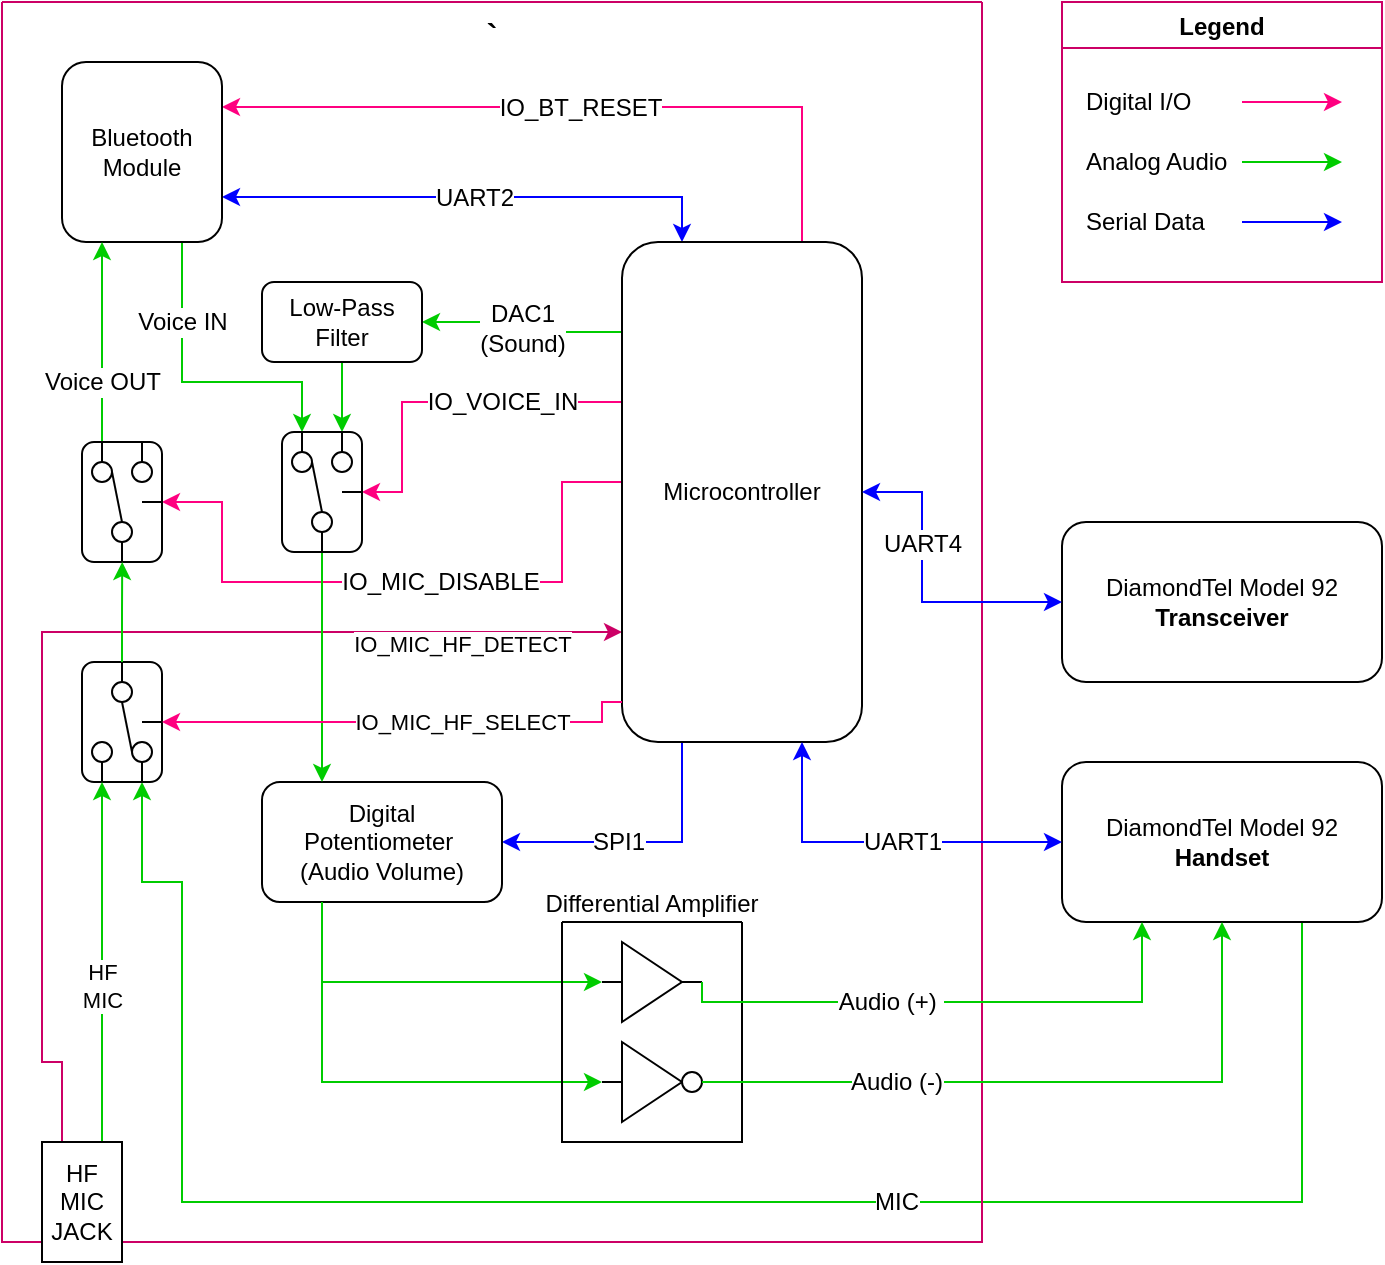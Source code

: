 <mxfile version="20.8.16" type="device"><diagram id="cRSakBLG42MdVwAODScS" name="Page-1"><mxGraphModel dx="751" dy="658" grid="1" gridSize="10" guides="1" tooltips="1" connect="1" arrows="1" fold="1" page="1" pageScale="1" pageWidth="850" pageHeight="1100" math="0" shadow="0"><root><mxCell id="0"/><mxCell id="1" parent="0"/><mxCell id="DBUQ4ZehcN4Erh0TJa4N-113" value="MIC" style="edgeStyle=orthogonalEdgeStyle;rounded=0;orthogonalLoop=1;jettySize=auto;html=1;strokeColor=#00CC00;fontSize=12;exitX=0.75;exitY=1;exitDx=0;exitDy=0;entryX=0.75;entryY=1;entryDx=0;entryDy=0;entryPerimeter=0;" parent="1" source="DBUQ4ZehcN4Erh0TJa4N-2" target="efG7gWJt_tCW50diNn09-2" edge="1"><mxGeometry x="-0.261" relative="1" as="geometry"><mxPoint x="100" y="490" as="targetPoint"/><Array as="points"><mxPoint x="690" y="640"/><mxPoint x="130" y="640"/><mxPoint x="130" y="480"/><mxPoint x="110" y="480"/></Array><mxPoint as="offset"/><mxPoint x="120" y="730" as="sourcePoint"/></mxGeometry></mxCell><mxCell id="DBUQ4ZehcN4Erh0TJa4N-2" value="DiamondTel Model 92&lt;br&gt;&lt;b&gt;Handset&lt;/b&gt;" style="rounded=1;whiteSpace=wrap;html=1;" parent="1" vertex="1"><mxGeometry x="570" y="420" width="160" height="80" as="geometry"/></mxCell><mxCell id="DBUQ4ZehcN4Erh0TJa4N-9" value="`" style="swimlane;startSize=0;verticalAlign=top;fontSize=16;collapsible=0;strokeColor=#CC0066;" parent="1" vertex="1"><mxGeometry x="40" y="40" width="490" height="620" as="geometry"><mxRectangle x="70" y="160" width="50" height="40" as="alternateBounds"/></mxGeometry></mxCell><mxCell id="DBUQ4ZehcN4Erh0TJa4N-114" value="DAC1&lt;br&gt;(Sound)" style="edgeStyle=orthogonalEdgeStyle;rounded=0;orthogonalLoop=1;jettySize=auto;html=1;strokeColor=#00CC00;entryX=1;entryY=0.5;entryDx=0;entryDy=0;exitX=0;exitY=0.18;exitDx=0;exitDy=0;fontSize=12;exitPerimeter=0;" parent="DBUQ4ZehcN4Erh0TJa4N-9" source="DBUQ4ZehcN4Erh0TJa4N-1" target="DBUQ4ZehcN4Erh0TJa4N-39" edge="1"><mxGeometry relative="1" as="geometry"><mxPoint x="360" y="325" as="targetPoint"/></mxGeometry></mxCell><mxCell id="TEhFNw4gtQW-xVYE_siT-99" value="IO_MIC_DISABLE" style="edgeStyle=orthogonalEdgeStyle;rounded=0;orthogonalLoop=1;jettySize=auto;html=1;exitX=0;exitY=0.48;exitDx=0;exitDy=0;entryX=1;entryY=0.5;entryDx=0;entryDy=0;entryPerimeter=0;strokeColor=#FF0080;fontSize=12;exitPerimeter=0;" parent="DBUQ4ZehcN4Erh0TJa4N-9" source="DBUQ4ZehcN4Erh0TJa4N-1" target="TEhFNw4gtQW-xVYE_siT-72" edge="1"><mxGeometry x="-0.118" relative="1" as="geometry"><Array as="points"><mxPoint x="280" y="240"/><mxPoint x="280" y="290"/><mxPoint x="110" y="290"/><mxPoint x="110" y="250"/></Array><mxPoint as="offset"/></mxGeometry></mxCell><mxCell id="TEhFNw4gtQW-xVYE_siT-102" value="IO_VOICE_IN" style="edgeStyle=orthogonalEdgeStyle;rounded=0;orthogonalLoop=1;jettySize=auto;html=1;exitX=0;exitY=0.32;exitDx=0;exitDy=0;entryX=1;entryY=0.5;entryDx=0;entryDy=0;entryPerimeter=0;strokeColor=#FF0080;fontSize=12;exitPerimeter=0;" parent="DBUQ4ZehcN4Erh0TJa4N-9" source="DBUQ4ZehcN4Erh0TJa4N-1" target="TEhFNw4gtQW-xVYE_siT-83" edge="1"><mxGeometry x="-0.314" relative="1" as="geometry"><Array as="points"><mxPoint x="200" y="200"/><mxPoint x="200" y="245"/></Array><mxPoint as="offset"/></mxGeometry></mxCell><mxCell id="TEhFNw4gtQW-xVYE_siT-104" value="SPI1" style="edgeStyle=orthogonalEdgeStyle;rounded=0;orthogonalLoop=1;jettySize=auto;html=1;exitX=0.25;exitY=1;exitDx=0;exitDy=0;entryX=1;entryY=0.5;entryDx=0;entryDy=0;strokeColor=#0000FF;startArrow=none;startFill=0;fontSize=12;" parent="DBUQ4ZehcN4Erh0TJa4N-9" source="DBUQ4ZehcN4Erh0TJa4N-1" target="DBUQ4ZehcN4Erh0TJa4N-6" edge="1"><mxGeometry x="0.177" relative="1" as="geometry"><Array as="points"><mxPoint x="340" y="420"/></Array><mxPoint as="offset"/></mxGeometry></mxCell><mxCell id="TEhFNw4gtQW-xVYE_siT-106" value="UART2" style="edgeStyle=orthogonalEdgeStyle;rounded=0;orthogonalLoop=1;jettySize=auto;html=1;exitX=0.25;exitY=0;exitDx=0;exitDy=0;entryX=1;entryY=0.75;entryDx=0;entryDy=0;strokeColor=#0000FF;startArrow=classic;startFill=1;fontSize=12;" parent="DBUQ4ZehcN4Erh0TJa4N-9" source="DBUQ4ZehcN4Erh0TJa4N-1" target="DBUQ4ZehcN4Erh0TJa4N-7" edge="1"><mxGeometry relative="1" as="geometry"/></mxCell><mxCell id="TEhFNw4gtQW-xVYE_siT-108" value="IO_BT_RESET" style="edgeStyle=orthogonalEdgeStyle;rounded=0;orthogonalLoop=1;jettySize=auto;html=1;exitX=0.75;exitY=0;exitDx=0;exitDy=0;entryX=1;entryY=0.25;entryDx=0;entryDy=0;strokeColor=#FF0080;startArrow=none;startFill=0;fontSize=12;" parent="DBUQ4ZehcN4Erh0TJa4N-9" source="DBUQ4ZehcN4Erh0TJa4N-1" target="DBUQ4ZehcN4Erh0TJa4N-7" edge="1"><mxGeometry relative="1" as="geometry"/></mxCell><mxCell id="efG7gWJt_tCW50diNn09-21" style="edgeStyle=orthogonalEdgeStyle;rounded=0;orthogonalLoop=1;jettySize=auto;html=1;exitX=0.25;exitY=0;exitDx=0;exitDy=0;entryX=0;entryY=0.78;entryDx=0;entryDy=0;strokeColor=#CC0066;entryPerimeter=0;" parent="DBUQ4ZehcN4Erh0TJa4N-9" source="efG7gWJt_tCW50diNn09-11" target="DBUQ4ZehcN4Erh0TJa4N-1" edge="1"><mxGeometry relative="1" as="geometry"><Array as="points"><mxPoint x="30" y="530"/><mxPoint x="20" y="530"/><mxPoint x="20" y="315"/></Array></mxGeometry></mxCell><mxCell id="efG7gWJt_tCW50diNn09-22" value="IO_MIC_HF_DETECT" style="edgeLabel;html=1;align=center;verticalAlign=middle;resizable=0;points=[];" parent="efG7gWJt_tCW50diNn09-21" vertex="1" connectable="0"><mxGeometry x="-0.713" y="-1" relative="1" as="geometry"><mxPoint x="209" y="-180" as="offset"/></mxGeometry></mxCell><mxCell id="DBUQ4ZehcN4Erh0TJa4N-1" value="Microcontroller" style="rounded=1;whiteSpace=wrap;html=1;points=[[0,0,0,0,0],[0,0.18,0,0,0],[0,0.32,0,0,0],[0,0.48,0,0,0],[0,0.64,0,0,0],[0,0.78,0,0,0],[0,0.92,0,0,0],[0.25,0,0,0,0],[0.25,1,0,0,0],[0.5,0,0,0,0],[0.5,1,0,0,0],[0.75,0,0,0,0],[0.75,1,0,0,0],[1,0,0,0,0],[1,0.25,0,0,0],[1,0.5,0,0,0],[1,0.75,0,0,0],[1,1,0,0,0]];" parent="DBUQ4ZehcN4Erh0TJa4N-9" vertex="1"><mxGeometry x="310" y="120" width="120" height="250" as="geometry"/></mxCell><mxCell id="DBUQ4ZehcN4Erh0TJa4N-116" value="Voice IN" style="edgeStyle=orthogonalEdgeStyle;rounded=0;orthogonalLoop=1;jettySize=auto;html=1;strokeColor=#00CC00;entryX=0.25;entryY=0;entryDx=0;entryDy=0;entryPerimeter=0;exitX=0.75;exitY=1;exitDx=0;exitDy=0;fontSize=12;" parent="DBUQ4ZehcN4Erh0TJa4N-9" source="DBUQ4ZehcN4Erh0TJa4N-7" target="TEhFNw4gtQW-xVYE_siT-83" edge="1"><mxGeometry x="-0.484" relative="1" as="geometry"><mxPoint x="150" y="320" as="targetPoint"/><Array as="points"><mxPoint x="90" y="190"/><mxPoint x="150" y="190"/></Array><mxPoint as="offset"/></mxGeometry></mxCell><mxCell id="DBUQ4ZehcN4Erh0TJa4N-7" value="Bluetooth&lt;br&gt;Module" style="rounded=1;whiteSpace=wrap;html=1;" parent="DBUQ4ZehcN4Erh0TJa4N-9" vertex="1"><mxGeometry x="30" y="30" width="80" height="90" as="geometry"/></mxCell><mxCell id="DBUQ4ZehcN4Erh0TJa4N-6" value="Digital&lt;br&gt;Potentiometer&amp;nbsp;&lt;br&gt;(Audio Volume)" style="rounded=1;whiteSpace=wrap;html=1;" parent="DBUQ4ZehcN4Erh0TJa4N-9" vertex="1"><mxGeometry x="130" y="390" width="120" height="60" as="geometry"/></mxCell><mxCell id="DBUQ4ZehcN4Erh0TJa4N-115" value="" style="edgeStyle=orthogonalEdgeStyle;rounded=0;orthogonalLoop=1;jettySize=auto;html=1;strokeColor=#00CC00;entryX=0.75;entryY=0;entryDx=0;entryDy=0;entryPerimeter=0;" parent="DBUQ4ZehcN4Erh0TJa4N-9" source="DBUQ4ZehcN4Erh0TJa4N-39" target="TEhFNw4gtQW-xVYE_siT-83" edge="1"><mxGeometry relative="1" as="geometry"><mxPoint x="170" y="320" as="targetPoint"/></mxGeometry></mxCell><mxCell id="DBUQ4ZehcN4Erh0TJa4N-39" value="Low-Pass&lt;br&gt;Filter" style="rounded=1;whiteSpace=wrap;html=1;" parent="DBUQ4ZehcN4Erh0TJa4N-9" vertex="1"><mxGeometry x="130" y="140" width="80" height="40" as="geometry"/></mxCell><mxCell id="DBUQ4ZehcN4Erh0TJa4N-82" style="edgeStyle=orthogonalEdgeStyle;rounded=0;orthogonalLoop=1;jettySize=auto;html=1;entryX=0.25;entryY=0;entryDx=0;entryDy=0;strokeColor=#00CC00;exitX=0.5;exitY=1;exitDx=0;exitDy=0;exitPerimeter=0;" parent="DBUQ4ZehcN4Erh0TJa4N-9" source="TEhFNw4gtQW-xVYE_siT-83" target="DBUQ4ZehcN4Erh0TJa4N-6" edge="1"><mxGeometry relative="1" as="geometry"><mxPoint x="160" y="390" as="sourcePoint"/></mxGeometry></mxCell><mxCell id="TEhFNw4gtQW-xVYE_siT-82" value="" style="group" parent="DBUQ4ZehcN4Erh0TJa4N-9" vertex="1" connectable="0"><mxGeometry x="140" y="215" width="40" height="60" as="geometry"/></mxCell><mxCell id="TEhFNw4gtQW-xVYE_siT-83" value="" style="rounded=1;whiteSpace=wrap;html=1;container=0;points=[[0.25,0,0,0,0],[0.5,1,0,0,0],[0.75,0,0,0,0],[1,0.5,0,0,0]];dropTarget=1;collapsible=0;movable=1;resizable=0;" parent="TEhFNw4gtQW-xVYE_siT-82" vertex="1"><mxGeometry width="40" height="60" as="geometry"/></mxCell><mxCell id="TEhFNw4gtQW-xVYE_siT-84" value="" style="ellipse;whiteSpace=wrap;html=1;aspect=fixed;container=0;connectable=1;allowArrows=0;deletable=0;cloneable=0;rotatable=1;movable=0;resizable=1;autosize=1;editable=1;" parent="TEhFNw4gtQW-xVYE_siT-82" vertex="1"><mxGeometry x="5" y="10" width="10" height="10" as="geometry"/></mxCell><mxCell id="TEhFNw4gtQW-xVYE_siT-85" value="" style="ellipse;whiteSpace=wrap;html=1;aspect=fixed;container=0;connectable=1;allowArrows=0;deletable=0;cloneable=0;rotatable=1;movable=0;resizable=1;autosize=1;editable=1;" parent="TEhFNw4gtQW-xVYE_siT-82" vertex="1"><mxGeometry x="25" y="10" width="10" height="10" as="geometry"/></mxCell><mxCell id="TEhFNw4gtQW-xVYE_siT-86" value="" style="ellipse;whiteSpace=wrap;html=1;aspect=fixed;container=0;connectable=1;allowArrows=0;deletable=0;cloneable=0;rotatable=1;movable=0;resizable=1;autosize=1;editable=1;" parent="TEhFNw4gtQW-xVYE_siT-82" vertex="1"><mxGeometry x="15" y="40" width="10" height="10" as="geometry"/></mxCell><mxCell id="TEhFNw4gtQW-xVYE_siT-87" value="" style="endArrow=none;html=1;rounded=0;exitX=0.5;exitY=0;exitDx=0;exitDy=0;movable=0;cloneable=0;deletable=0;bendable=0;anchorPointDirection=1;entryX=0.5;entryY=0;entryDx=0;entryDy=0;resizable=1;rotatable=1;editable=1;connectable=1;" parent="TEhFNw4gtQW-xVYE_siT-82" target="TEhFNw4gtQW-xVYE_siT-85" edge="1"><mxGeometry width="50" height="50" relative="1" as="geometry"><mxPoint x="30" as="sourcePoint"/><mxPoint x="-25" y="55" as="targetPoint"/></mxGeometry></mxCell><mxCell id="TEhFNw4gtQW-xVYE_siT-88" value="" style="endArrow=none;html=1;rounded=0;entryX=0.5;entryY=1;entryDx=0;entryDy=0;movable=0;cloneable=0;deletable=0;bendable=0;anchorPointDirection=1;exitX=0.5;exitY=1;exitDx=0;exitDy=0;resizable=1;rotatable=1;editable=1;connectable=1;" parent="TEhFNw4gtQW-xVYE_siT-82" target="TEhFNw4gtQW-xVYE_siT-86" edge="1"><mxGeometry width="50" height="50" relative="1" as="geometry"><mxPoint x="20" y="60" as="sourcePoint"/><mxPoint x="35" y="20" as="targetPoint"/></mxGeometry></mxCell><mxCell id="TEhFNw4gtQW-xVYE_siT-89" value="" style="endArrow=none;html=1;rounded=0;entryX=0.5;entryY=0;entryDx=0;entryDy=0;movable=0;cloneable=0;deletable=0;bendable=0;anchorPointDirection=1;resizable=1;rotatable=1;editable=1;connectable=1;" parent="TEhFNw4gtQW-xVYE_siT-82" target="TEhFNw4gtQW-xVYE_siT-84" edge="1"><mxGeometry width="50" height="50" relative="1" as="geometry"><mxPoint x="10" as="sourcePoint"/><mxPoint x="20" y="30" as="targetPoint"/></mxGeometry></mxCell><mxCell id="TEhFNw4gtQW-xVYE_siT-90" value="" style="endArrow=none;html=1;rounded=0;exitX=0.5;exitY=0;exitDx=0;exitDy=0;entryX=1;entryY=0.5;entryDx=0;entryDy=0;movable=0;deletable=0;bendable=0;anchorPointDirection=1;resizable=1;rotatable=1;editable=1;connectable=1;cloneable=0;" parent="TEhFNw4gtQW-xVYE_siT-82" source="TEhFNw4gtQW-xVYE_siT-86" target="TEhFNw4gtQW-xVYE_siT-84" edge="1"><mxGeometry width="50" height="50" relative="1" as="geometry"><mxPoint x="-30" y="50" as="sourcePoint"/><mxPoint x="25" y="10" as="targetPoint"/></mxGeometry></mxCell><mxCell id="TEhFNw4gtQW-xVYE_siT-91" value="" style="endArrow=none;html=1;rounded=0;exitX=1;exitY=0.5;exitDx=0;exitDy=0;exitPerimeter=0;movable=0;deletable=0;bendable=0;anchorPointDirection=1;resizable=1;rotatable=1;editable=1;connectable=1;cloneable=0;" parent="TEhFNw4gtQW-xVYE_siT-82" edge="1"><mxGeometry width="50" height="50" relative="1" as="geometry"><mxPoint x="40" y="30" as="sourcePoint"/><mxPoint x="30" y="30" as="targetPoint"/></mxGeometry></mxCell><mxCell id="TEhFNw4gtQW-xVYE_siT-113" value="Voice OUT" style="edgeStyle=orthogonalEdgeStyle;rounded=0;orthogonalLoop=1;jettySize=auto;html=1;exitX=0.25;exitY=0;exitDx=0;exitDy=0;exitPerimeter=0;entryX=0.25;entryY=1;entryDx=0;entryDy=0;strokeColor=#00CC00;fontSize=12;startArrow=none;startFill=0;" parent="DBUQ4ZehcN4Erh0TJa4N-9" source="TEhFNw4gtQW-xVYE_siT-72" target="DBUQ4ZehcN4Erh0TJa4N-7" edge="1"><mxGeometry x="-0.4" relative="1" as="geometry"><Array as="points"><mxPoint x="50" y="170"/><mxPoint x="50" y="170"/></Array><mxPoint as="offset"/></mxGeometry></mxCell><mxCell id="9m9z6D8LQa2k0snQ5d-l-14" value="" style="edgeStyle=segmentEdgeStyle;endArrow=classic;html=1;rounded=0;strokeColor=#00CC00;fillColor=#0000FF;entryX=0;entryY=0.5;entryDx=0;entryDy=0;" parent="DBUQ4ZehcN4Erh0TJa4N-9" target="9m9z6D8LQa2k0snQ5d-l-10" edge="1"><mxGeometry width="50" height="50" relative="1" as="geometry"><mxPoint x="160" y="450" as="sourcePoint"/><mxPoint x="150" y="460" as="targetPoint"/><Array as="points"><mxPoint x="160" y="450"/><mxPoint x="160" y="490"/></Array></mxGeometry></mxCell><mxCell id="9m9z6D8LQa2k0snQ5d-l-15" value="" style="edgeStyle=segmentEdgeStyle;endArrow=classic;html=1;rounded=0;strokeColor=#00CC00;fillColor=#0000FF;entryX=0;entryY=0.5;entryDx=0;entryDy=0;exitX=0.25;exitY=1;exitDx=0;exitDy=0;" parent="DBUQ4ZehcN4Erh0TJa4N-9" source="DBUQ4ZehcN4Erh0TJa4N-6" target="9m9z6D8LQa2k0snQ5d-l-11" edge="1"><mxGeometry width="50" height="50" relative="1" as="geometry"><mxPoint x="120" y="540" as="sourcePoint"/><mxPoint x="170" y="490" as="targetPoint"/><Array as="points"><mxPoint x="160" y="540"/></Array></mxGeometry></mxCell><mxCell id="YMInkfh5yUJ_Q9oOhVVc-1" value="Differential Amplifier" style="swimlane;startSize=0;collapsible=0;verticalAlign=bottom;fontStyle=0" parent="DBUQ4ZehcN4Erh0TJa4N-9" vertex="1"><mxGeometry x="280" y="460" width="90" height="110" as="geometry"/></mxCell><mxCell id="9m9z6D8LQa2k0snQ5d-l-10" value="" style="verticalLabelPosition=bottom;shadow=0;dashed=0;align=center;html=1;verticalAlign=top;shape=mxgraph.electrical.logic_gates.buffer2;strokeColor=#000000;" parent="YMInkfh5yUJ_Q9oOhVVc-1" vertex="1"><mxGeometry x="20" y="10" width="50" height="40" as="geometry"/></mxCell><mxCell id="9m9z6D8LQa2k0snQ5d-l-11" value="" style="verticalLabelPosition=bottom;shadow=0;dashed=0;align=center;html=1;verticalAlign=top;shape=mxgraph.electrical.logic_gates.buffer2;strokeColor=#000000;" parent="YMInkfh5yUJ_Q9oOhVVc-1" vertex="1"><mxGeometry x="20" y="60" width="50" height="40" as="geometry"/></mxCell><mxCell id="9m9z6D8LQa2k0snQ5d-l-16" value="" style="ellipse;whiteSpace=wrap;html=1;aspect=fixed;strokeColor=#000000;" parent="YMInkfh5yUJ_Q9oOhVVc-1" vertex="1"><mxGeometry x="60" y="75" width="10" height="10" as="geometry"/></mxCell><mxCell id="TEhFNw4gtQW-xVYE_siT-71" value="" style="group" parent="DBUQ4ZehcN4Erh0TJa4N-9" vertex="1" connectable="0"><mxGeometry x="40" y="220" width="40" height="60" as="geometry"/></mxCell><mxCell id="TEhFNw4gtQW-xVYE_siT-72" value="" style="rounded=1;whiteSpace=wrap;html=1;container=0;points=[[0.25,0,0,0,0],[0.5,1,0,0,0],[0.75,0,0,0,0],[1,0.5,0,0,0]];dropTarget=1;collapsible=0;movable=1;resizable=0;" parent="TEhFNw4gtQW-xVYE_siT-71" vertex="1"><mxGeometry width="40" height="60" as="geometry"/></mxCell><mxCell id="TEhFNw4gtQW-xVYE_siT-73" value="" style="ellipse;whiteSpace=wrap;html=1;aspect=fixed;container=0;connectable=1;allowArrows=0;deletable=0;cloneable=0;rotatable=1;movable=0;resizable=1;autosize=1;editable=1;" parent="TEhFNw4gtQW-xVYE_siT-71" vertex="1"><mxGeometry x="5" y="10" width="10" height="10" as="geometry"/></mxCell><mxCell id="TEhFNw4gtQW-xVYE_siT-74" value="" style="ellipse;whiteSpace=wrap;html=1;aspect=fixed;container=0;connectable=1;allowArrows=0;deletable=0;cloneable=0;rotatable=1;movable=0;resizable=1;autosize=1;editable=1;" parent="TEhFNw4gtQW-xVYE_siT-71" vertex="1"><mxGeometry x="25" y="10" width="10" height="10" as="geometry"/></mxCell><mxCell id="TEhFNw4gtQW-xVYE_siT-75" value="" style="ellipse;whiteSpace=wrap;html=1;aspect=fixed;container=0;connectable=1;allowArrows=0;deletable=0;cloneable=0;rotatable=1;movable=0;resizable=1;autosize=1;editable=1;" parent="TEhFNw4gtQW-xVYE_siT-71" vertex="1"><mxGeometry x="15" y="40" width="10" height="10" as="geometry"/></mxCell><mxCell id="TEhFNw4gtQW-xVYE_siT-76" value="" style="endArrow=none;html=1;rounded=0;exitX=0.5;exitY=0;exitDx=0;exitDy=0;movable=0;cloneable=0;deletable=0;bendable=0;anchorPointDirection=1;entryX=0.5;entryY=0;entryDx=0;entryDy=0;resizable=1;rotatable=1;editable=1;connectable=1;" parent="TEhFNw4gtQW-xVYE_siT-71" target="TEhFNw4gtQW-xVYE_siT-74" edge="1"><mxGeometry width="50" height="50" relative="1" as="geometry"><mxPoint x="30" as="sourcePoint"/><mxPoint x="-25" y="55" as="targetPoint"/></mxGeometry></mxCell><mxCell id="TEhFNw4gtQW-xVYE_siT-77" value="" style="endArrow=none;html=1;rounded=0;entryX=0.5;entryY=1;entryDx=0;entryDy=0;movable=0;cloneable=0;deletable=0;bendable=0;anchorPointDirection=1;exitX=0.5;exitY=1;exitDx=0;exitDy=0;resizable=1;rotatable=1;editable=1;connectable=1;" parent="TEhFNw4gtQW-xVYE_siT-71" target="TEhFNw4gtQW-xVYE_siT-75" edge="1"><mxGeometry width="50" height="50" relative="1" as="geometry"><mxPoint x="20" y="60" as="sourcePoint"/><mxPoint x="35" y="20" as="targetPoint"/></mxGeometry></mxCell><mxCell id="TEhFNw4gtQW-xVYE_siT-78" value="" style="endArrow=none;html=1;rounded=0;entryX=0.5;entryY=0;entryDx=0;entryDy=0;movable=0;cloneable=0;deletable=0;bendable=0;anchorPointDirection=1;resizable=1;rotatable=1;editable=1;connectable=1;" parent="TEhFNw4gtQW-xVYE_siT-71" target="TEhFNw4gtQW-xVYE_siT-73" edge="1"><mxGeometry width="50" height="50" relative="1" as="geometry"><mxPoint x="10" as="sourcePoint"/><mxPoint x="20" y="30" as="targetPoint"/></mxGeometry></mxCell><mxCell id="TEhFNw4gtQW-xVYE_siT-79" value="" style="endArrow=none;html=1;rounded=0;exitX=0.5;exitY=0;exitDx=0;exitDy=0;entryX=1;entryY=0.5;entryDx=0;entryDy=0;movable=0;deletable=0;bendable=0;anchorPointDirection=1;resizable=1;rotatable=1;editable=1;connectable=1;cloneable=0;" parent="TEhFNw4gtQW-xVYE_siT-71" source="TEhFNw4gtQW-xVYE_siT-75" target="TEhFNw4gtQW-xVYE_siT-73" edge="1"><mxGeometry width="50" height="50" relative="1" as="geometry"><mxPoint x="-30" y="50" as="sourcePoint"/><mxPoint x="25" y="10" as="targetPoint"/></mxGeometry></mxCell><mxCell id="TEhFNw4gtQW-xVYE_siT-80" value="" style="endArrow=none;html=1;rounded=0;exitX=1;exitY=0.5;exitDx=0;exitDy=0;exitPerimeter=0;movable=0;deletable=0;bendable=0;anchorPointDirection=1;resizable=1;rotatable=1;editable=1;connectable=1;cloneable=0;" parent="TEhFNw4gtQW-xVYE_siT-71" edge="1"><mxGeometry width="50" height="50" relative="1" as="geometry"><mxPoint x="40" y="30" as="sourcePoint"/><mxPoint x="30" y="30" as="targetPoint"/></mxGeometry></mxCell><mxCell id="efG7gWJt_tCW50diNn09-1" value="" style="group;flipV=1;" parent="DBUQ4ZehcN4Erh0TJa4N-9" vertex="1" connectable="0"><mxGeometry x="40" y="330" width="40" height="60" as="geometry"/></mxCell><mxCell id="efG7gWJt_tCW50diNn09-2" value="" style="rounded=1;whiteSpace=wrap;html=1;container=0;points=[[0.25,1,0,0,0],[0.5,0,0,0,0],[0.75,1,0,0,0],[1,0.5,0,0,0]];dropTarget=1;collapsible=0;movable=1;resizable=0;" parent="efG7gWJt_tCW50diNn09-1" vertex="1"><mxGeometry width="40" height="60" as="geometry"/></mxCell><mxCell id="efG7gWJt_tCW50diNn09-3" value="" style="ellipse;whiteSpace=wrap;html=1;aspect=fixed;container=0;connectable=1;allowArrows=0;deletable=0;cloneable=0;rotatable=1;movable=0;resizable=1;autosize=1;editable=1;flipV=0;direction=east;" parent="efG7gWJt_tCW50diNn09-1" vertex="1"><mxGeometry x="5" y="40" width="10" height="10" as="geometry"/></mxCell><mxCell id="efG7gWJt_tCW50diNn09-4" value="" style="ellipse;whiteSpace=wrap;html=1;aspect=fixed;container=0;connectable=1;allowArrows=0;deletable=0;cloneable=0;rotatable=1;movable=0;resizable=1;autosize=1;editable=1;" parent="efG7gWJt_tCW50diNn09-1" vertex="1"><mxGeometry x="25" y="40" width="10" height="10" as="geometry"/></mxCell><mxCell id="efG7gWJt_tCW50diNn09-5" value="" style="ellipse;whiteSpace=wrap;html=1;aspect=fixed;container=0;connectable=1;allowArrows=0;deletable=0;cloneable=0;rotatable=1;movable=0;resizable=1;autosize=1;editable=1;flipV=0;direction=west;" parent="efG7gWJt_tCW50diNn09-1" vertex="1"><mxGeometry x="15" y="10" width="10" height="10" as="geometry"/></mxCell><mxCell id="efG7gWJt_tCW50diNn09-6" value="" style="endArrow=none;html=1;rounded=0;exitX=0.5;exitY=0;exitDx=0;exitDy=0;movable=0;cloneable=0;deletable=0;bendable=0;anchorPointDirection=1;resizable=1;rotatable=1;editable=1;connectable=1;" parent="efG7gWJt_tCW50diNn09-1" edge="1"><mxGeometry width="50" height="50" relative="1" as="geometry"><mxPoint x="30" y="60" as="sourcePoint"/><mxPoint x="30" y="50" as="targetPoint"/></mxGeometry></mxCell><mxCell id="efG7gWJt_tCW50diNn09-7" value="" style="endArrow=none;html=1;rounded=0;entryX=0.5;entryY=1;entryDx=0;entryDy=0;movable=0;cloneable=0;deletable=0;bendable=0;anchorPointDirection=1;exitX=0.5;exitY=1;exitDx=0;exitDy=0;resizable=1;rotatable=1;editable=1;connectable=1;" parent="efG7gWJt_tCW50diNn09-1" target="efG7gWJt_tCW50diNn09-5" edge="1"><mxGeometry width="50" height="50" relative="1" as="geometry"><mxPoint x="20" as="sourcePoint"/><mxPoint x="35" y="40" as="targetPoint"/></mxGeometry></mxCell><mxCell id="efG7gWJt_tCW50diNn09-8" value="" style="endArrow=none;html=1;rounded=0;movable=0;cloneable=0;deletable=0;bendable=0;anchorPointDirection=1;resizable=1;rotatable=1;editable=1;connectable=1;" parent="efG7gWJt_tCW50diNn09-1" edge="1"><mxGeometry width="50" height="50" relative="1" as="geometry"><mxPoint x="10" y="60" as="sourcePoint"/><mxPoint x="10" y="50" as="targetPoint"/></mxGeometry></mxCell><mxCell id="efG7gWJt_tCW50diNn09-9" value="" style="endArrow=none;html=1;rounded=0;exitX=0.5;exitY=0;exitDx=0;exitDy=0;entryX=0;entryY=0.5;entryDx=0;entryDy=0;movable=0;deletable=0;bendable=0;anchorPointDirection=1;resizable=1;rotatable=1;editable=1;connectable=1;cloneable=0;" parent="efG7gWJt_tCW50diNn09-1" source="efG7gWJt_tCW50diNn09-5" target="efG7gWJt_tCW50diNn09-4" edge="1"><mxGeometry width="50" height="50" relative="1" as="geometry"><mxPoint x="-30" y="10" as="sourcePoint"/><mxPoint x="25" y="50" as="targetPoint"/></mxGeometry></mxCell><mxCell id="efG7gWJt_tCW50diNn09-10" value="" style="endArrow=none;html=1;rounded=0;exitX=1;exitY=0.5;exitDx=0;exitDy=0;exitPerimeter=0;movable=0;deletable=0;bendable=0;anchorPointDirection=1;resizable=1;rotatable=1;editable=1;connectable=1;cloneable=0;" parent="efG7gWJt_tCW50diNn09-1" edge="1"><mxGeometry width="50" height="50" relative="1" as="geometry"><mxPoint x="40" y="30" as="sourcePoint"/><mxPoint x="30" y="30" as="targetPoint"/></mxGeometry></mxCell><mxCell id="efG7gWJt_tCW50diNn09-13" style="edgeStyle=orthogonalEdgeStyle;rounded=0;orthogonalLoop=1;jettySize=auto;html=1;exitX=0.75;exitY=0;exitDx=0;exitDy=0;entryX=0.25;entryY=1;entryDx=0;entryDy=0;entryPerimeter=0;strokeColor=#00CC00;" parent="DBUQ4ZehcN4Erh0TJa4N-9" source="efG7gWJt_tCW50diNn09-11" target="efG7gWJt_tCW50diNn09-2" edge="1"><mxGeometry relative="1" as="geometry"/></mxCell><mxCell id="efG7gWJt_tCW50diNn09-14" value="HF&lt;br&gt;MIC" style="edgeLabel;html=1;align=center;verticalAlign=middle;resizable=0;points=[];" parent="efG7gWJt_tCW50diNn09-13" vertex="1" connectable="0"><mxGeometry x="-0.133" relative="1" as="geometry"><mxPoint as="offset"/></mxGeometry></mxCell><mxCell id="efG7gWJt_tCW50diNn09-11" value="HF&lt;br&gt;MIC&lt;br&gt;JACK" style="rounded=0;whiteSpace=wrap;html=1;" parent="DBUQ4ZehcN4Erh0TJa4N-9" vertex="1"><mxGeometry x="20" y="570" width="40" height="60" as="geometry"/></mxCell><mxCell id="DBUQ4ZehcN4Erh0TJa4N-13" value="DiamondTel Model 92&lt;br&gt;&lt;b&gt;Transceiver&lt;/b&gt;" style="rounded=1;whiteSpace=wrap;html=1;" parent="1" vertex="1"><mxGeometry x="570" y="300" width="160" height="80" as="geometry"/></mxCell><mxCell id="TEhFNw4gtQW-xVYE_siT-105" value="UART1" style="edgeStyle=orthogonalEdgeStyle;rounded=0;orthogonalLoop=1;jettySize=auto;html=1;exitX=0.75;exitY=1;exitDx=0;exitDy=0;strokeColor=#0000FF;startArrow=classic;startFill=1;fontSize=12;entryX=0;entryY=0.5;entryDx=0;entryDy=0;" parent="1" source="DBUQ4ZehcN4Erh0TJa4N-1" target="DBUQ4ZehcN4Erh0TJa4N-2" edge="1"><mxGeometry x="0.111" relative="1" as="geometry"><Array as="points"><mxPoint x="440" y="460"/></Array><mxPoint as="offset"/><mxPoint x="370" y="660" as="targetPoint"/></mxGeometry></mxCell><mxCell id="TEhFNw4gtQW-xVYE_siT-107" value="UART4" style="edgeStyle=orthogonalEdgeStyle;rounded=0;orthogonalLoop=1;jettySize=auto;html=1;exitX=1;exitY=0.5;exitDx=0;exitDy=0;entryX=0;entryY=0.5;entryDx=0;entryDy=0;strokeColor=#0000FF;startArrow=classic;startFill=1;fontSize=12;" parent="1" source="DBUQ4ZehcN4Erh0TJa4N-1" target="DBUQ4ZehcN4Erh0TJa4N-13" edge="1"><mxGeometry x="-0.278" relative="1" as="geometry"><Array as="points"><mxPoint x="500" y="285"/><mxPoint x="500" y="340"/></Array><mxPoint as="offset"/></mxGeometry></mxCell><mxCell id="9m9z6D8LQa2k0snQ5d-l-1" value="Legend" style="swimlane;strokeColor=#CC0066;collapsible=0;" parent="1" vertex="1"><mxGeometry x="570" y="40" width="160" height="140" as="geometry"><mxRectangle x="540" y="40" width="80" height="30" as="alternateBounds"/></mxGeometry></mxCell><mxCell id="9m9z6D8LQa2k0snQ5d-l-2" value="Digital I/O" style="edgeStyle=segmentEdgeStyle;endArrow=classic;html=1;rounded=0;strokeColor=#FF0080;align=left;fontSize=12;" parent="9m9z6D8LQa2k0snQ5d-l-1" edge="1"><mxGeometry x="-1" y="-80" width="50" height="50" relative="1" as="geometry"><mxPoint x="90" y="50" as="sourcePoint"/><mxPoint x="140" y="50" as="targetPoint"/><Array as="points"><mxPoint x="140" y="50"/><mxPoint x="140" y="50"/></Array><mxPoint x="-80" y="-80" as="offset"/></mxGeometry></mxCell><mxCell id="9m9z6D8LQa2k0snQ5d-l-3" value="Analog Audio" style="edgeStyle=segmentEdgeStyle;endArrow=classic;html=1;rounded=0;strokeColor=#00CC00;align=left;fontSize=12;" parent="9m9z6D8LQa2k0snQ5d-l-1" edge="1"><mxGeometry x="-1" y="-80" width="50" height="50" relative="1" as="geometry"><mxPoint x="90" y="80" as="sourcePoint"/><mxPoint x="140" y="80.29" as="targetPoint"/><Array as="points"><mxPoint x="140" y="80"/><mxPoint x="140" y="80"/></Array><mxPoint x="-80" y="-80" as="offset"/></mxGeometry></mxCell><mxCell id="9m9z6D8LQa2k0snQ5d-l-4" value="Serial Data" style="edgeStyle=segmentEdgeStyle;endArrow=classic;html=1;rounded=0;strokeColor=#0000FF;fillColor=#0000FF;align=left;fontSize=12;" parent="9m9z6D8LQa2k0snQ5d-l-1" edge="1"><mxGeometry x="-1" y="-80" width="50" height="50" relative="1" as="geometry"><mxPoint x="90" y="110" as="sourcePoint"/><mxPoint x="140" y="110" as="targetPoint"/><Array as="points"><mxPoint x="140" y="110"/><mxPoint x="140" y="110"/></Array><mxPoint x="-80" y="-80" as="offset"/></mxGeometry></mxCell><mxCell id="9m9z6D8LQa2k0snQ5d-l-17" value="Audio (+)&amp;nbsp;" style="edgeStyle=elbowEdgeStyle;elbow=vertical;endArrow=classic;html=1;rounded=0;strokeColor=#00CC00;fillColor=#0000FF;exitX=1;exitY=0.5;exitDx=0;exitDy=0;entryX=0.25;entryY=1;entryDx=0;entryDy=0;fontSize=12;" parent="1" source="9m9z6D8LQa2k0snQ5d-l-10" target="DBUQ4ZehcN4Erh0TJa4N-2" edge="1"><mxGeometry x="-0.231" width="50" height="50" relative="1" as="geometry"><mxPoint x="400" y="555" as="sourcePoint"/><mxPoint x="450" y="505" as="targetPoint"/><Array as="points"><mxPoint x="430" y="540"/><mxPoint x="390" y="530"/></Array><mxPoint as="offset"/></mxGeometry></mxCell><mxCell id="9m9z6D8LQa2k0snQ5d-l-18" value="Audio (-)" style="edgeStyle=segmentEdgeStyle;endArrow=classic;html=1;rounded=0;strokeColor=#00CC00;fillColor=#0000FF;exitX=1;exitY=0.5;exitDx=0;exitDy=0;entryX=0.5;entryY=1;entryDx=0;entryDy=0;fontSize=12;" parent="1" source="9m9z6D8LQa2k0snQ5d-l-16" target="DBUQ4ZehcN4Erh0TJa4N-2" edge="1"><mxGeometry x="-0.429" width="50" height="50" relative="1" as="geometry"><mxPoint x="400" y="584.97" as="sourcePoint"/><mxPoint x="450" y="534.97" as="targetPoint"/><mxPoint as="offset"/></mxGeometry></mxCell><mxCell id="efG7gWJt_tCW50diNn09-19" style="edgeStyle=orthogonalEdgeStyle;rounded=0;orthogonalLoop=1;jettySize=auto;html=1;exitX=0;exitY=0.92;exitDx=0;exitDy=0;exitPerimeter=0;strokeColor=#FF0080;" parent="1" source="DBUQ4ZehcN4Erh0TJa4N-1" edge="1"><mxGeometry relative="1" as="geometry"><mxPoint x="120" y="400" as="targetPoint"/><Array as="points"><mxPoint x="340" y="390"/><mxPoint x="340" y="400"/></Array></mxGeometry></mxCell><mxCell id="efG7gWJt_tCW50diNn09-20" value="IO_MIC_HF_SELECT" style="edgeLabel;html=1;align=center;verticalAlign=middle;resizable=0;points=[];" parent="efG7gWJt_tCW50diNn09-19" vertex="1" connectable="0"><mxGeometry x="-0.371" y="1" relative="1" as="geometry"><mxPoint x="-15" y="-1" as="offset"/></mxGeometry></mxCell><mxCell id="efG7gWJt_tCW50diNn09-23" style="edgeStyle=orthogonalEdgeStyle;rounded=0;orthogonalLoop=1;jettySize=auto;html=1;exitX=0.5;exitY=0;exitDx=0;exitDy=0;exitPerimeter=0;strokeColor=#00CC00;" parent="1" source="efG7gWJt_tCW50diNn09-2" edge="1"><mxGeometry relative="1" as="geometry"><mxPoint x="100.103" y="320" as="targetPoint"/></mxGeometry></mxCell></root></mxGraphModel></diagram></mxfile>